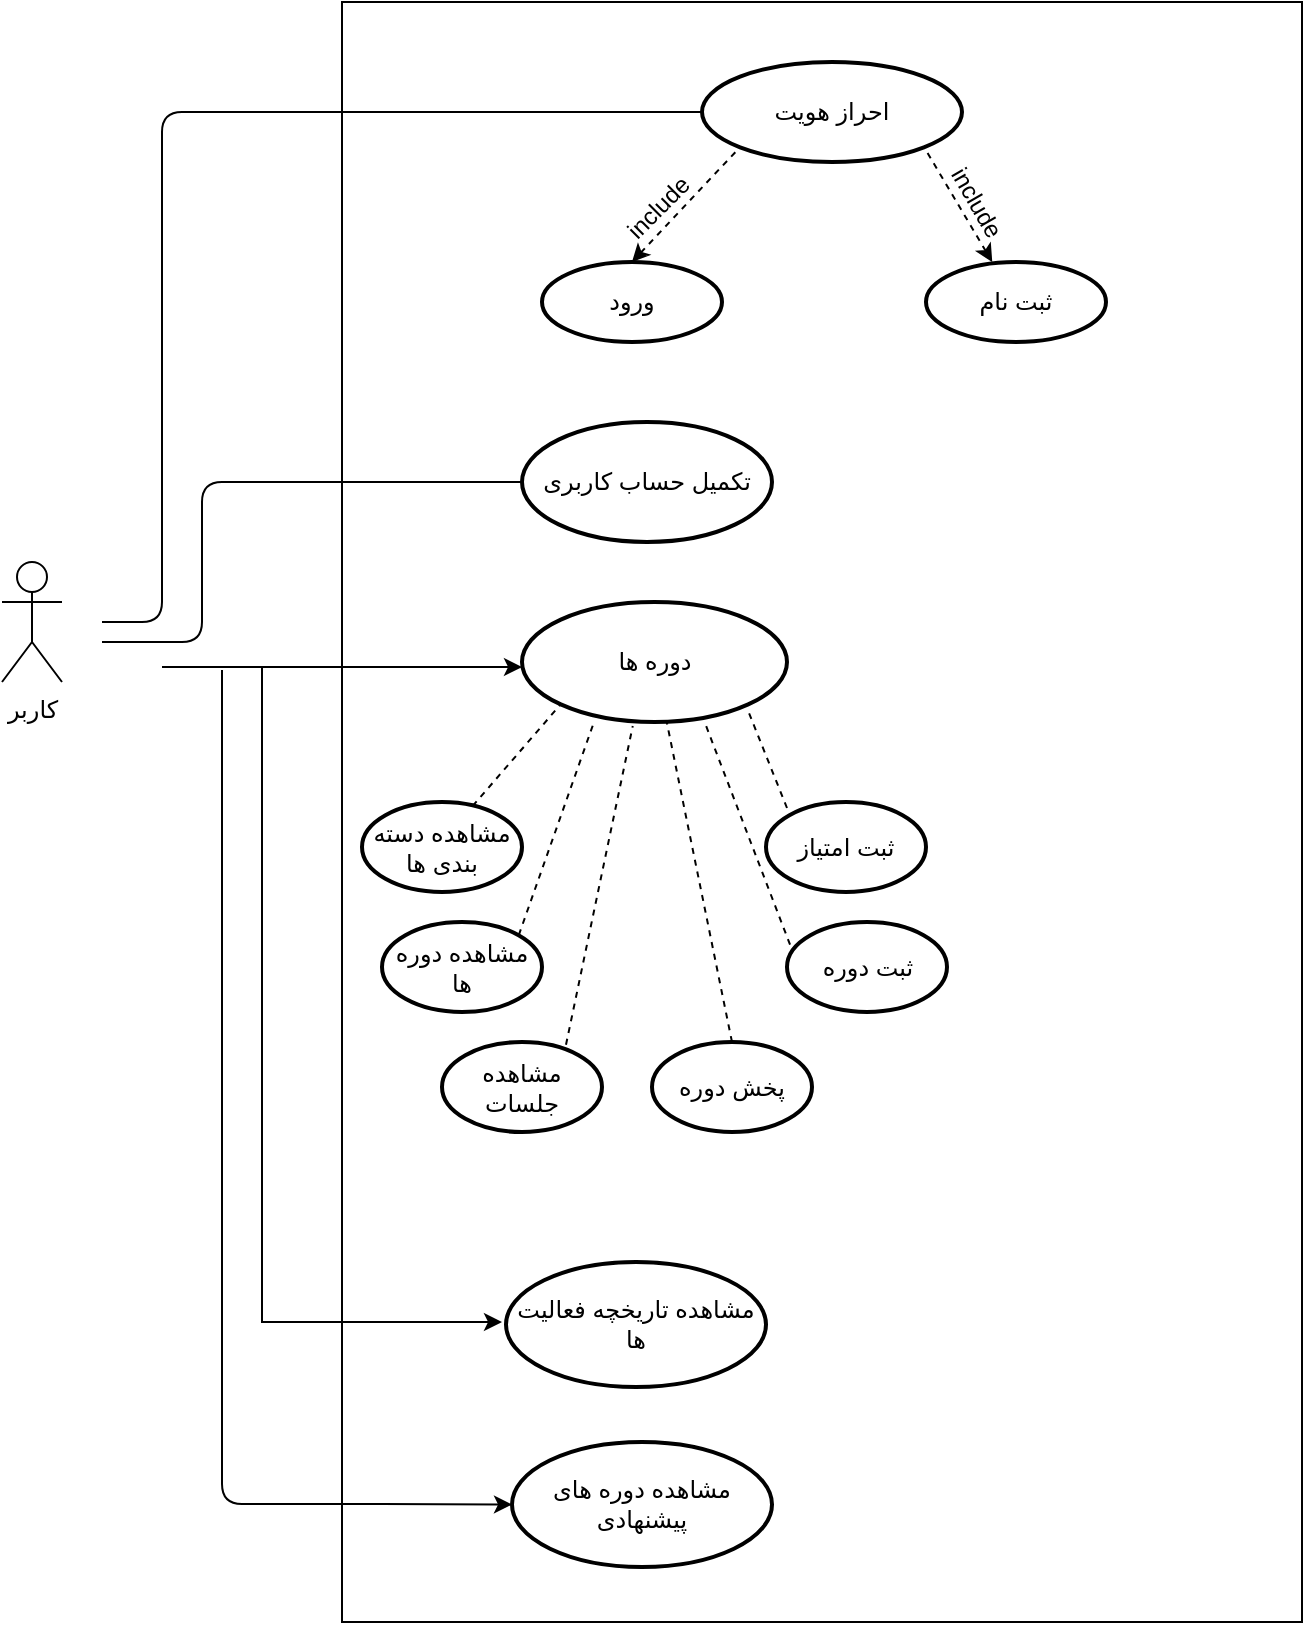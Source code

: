 <mxfile version="14.8.0" type="github">
  <diagram id="X7u0g1ZM7QvqLgqPCPlT" name="Page-1">
    <mxGraphModel dx="782" dy="436" grid="1" gridSize="10" guides="1" tooltips="1" connect="1" arrows="1" fold="1" page="1" pageScale="1" pageWidth="850" pageHeight="1100" math="0" shadow="0">
      <root>
        <mxCell id="0" />
        <mxCell id="1" parent="0" />
        <mxCell id="olIbsoz4N34cVF9OGXnP-1" value="کاربر" style="shape=umlActor;verticalLabelPosition=bottom;verticalAlign=top;html=1;outlineConnect=0;" parent="1" vertex="1">
          <mxGeometry x="60" y="300" width="30" height="60" as="geometry" />
        </mxCell>
        <mxCell id="olIbsoz4N34cVF9OGXnP-3" value="" style="verticalLabelPosition=bottom;verticalAlign=top;html=1;shape=mxgraph.basic.rect;fillColor2=none;strokeWidth=1;size=20;indent=5;direction=south;" parent="1" vertex="1">
          <mxGeometry x="230" y="20" width="480" height="810" as="geometry" />
        </mxCell>
        <mxCell id="olIbsoz4N34cVF9OGXnP-5" value="احراز هویت" style="strokeWidth=2;html=1;shape=mxgraph.flowchart.start_1;whiteSpace=wrap;" parent="1" vertex="1">
          <mxGeometry x="410" y="50" width="130" height="50" as="geometry" />
        </mxCell>
        <mxCell id="olIbsoz4N34cVF9OGXnP-6" value="ورود" style="strokeWidth=2;html=1;shape=mxgraph.flowchart.start_1;whiteSpace=wrap;" parent="1" vertex="1">
          <mxGeometry x="330" y="150" width="90" height="40" as="geometry" />
        </mxCell>
        <mxCell id="olIbsoz4N34cVF9OGXnP-7" value="ثبت نام" style="strokeWidth=2;html=1;shape=mxgraph.flowchart.start_1;whiteSpace=wrap;" parent="1" vertex="1">
          <mxGeometry x="522" y="150" width="90" height="40" as="geometry" />
        </mxCell>
        <mxCell id="olIbsoz4N34cVF9OGXnP-9" value="" style="endArrow=none;dashed=1;html=1;exitX=0.5;exitY=0;exitDx=0;exitDy=0;exitPerimeter=0;entryX=0.145;entryY=0.855;entryDx=0;entryDy=0;entryPerimeter=0;startArrow=classic;startFill=1;" parent="1" source="olIbsoz4N34cVF9OGXnP-6" target="olIbsoz4N34cVF9OGXnP-5" edge="1">
          <mxGeometry width="50" height="50" relative="1" as="geometry">
            <mxPoint x="300" y="140" as="sourcePoint" />
            <mxPoint x="340" y="90" as="targetPoint" />
          </mxGeometry>
        </mxCell>
        <mxCell id="olIbsoz4N34cVF9OGXnP-15" value="" style="endArrow=none;dashed=1;html=1;entryX=0.855;entryY=0.855;entryDx=0;entryDy=0;entryPerimeter=0;startArrow=classic;startFill=1;" parent="1" target="olIbsoz4N34cVF9OGXnP-5" edge="1" source="olIbsoz4N34cVF9OGXnP-7">
          <mxGeometry width="50" height="50" relative="1" as="geometry">
            <mxPoint x="455" y="150" as="sourcePoint" />
            <mxPoint x="425" y="90" as="targetPoint" />
          </mxGeometry>
        </mxCell>
        <mxCell id="olIbsoz4N34cVF9OGXnP-16" value="include" style="text;html=1;resizable=0;autosize=1;align=center;verticalAlign=middle;points=[];fillColor=none;strokeColor=none;rounded=0;rotation=-45;direction=east;" parent="1" vertex="1">
          <mxGeometry x="363.25" y="113" width="50" height="20" as="geometry" />
        </mxCell>
        <mxCell id="olIbsoz4N34cVF9OGXnP-18" value="include" style="text;html=1;resizable=0;autosize=1;align=center;verticalAlign=middle;points=[];fillColor=none;strokeColor=none;rounded=0;rotation=60;" parent="1" vertex="1">
          <mxGeometry x="522" y="110" width="50" height="20" as="geometry" />
        </mxCell>
        <mxCell id="olIbsoz4N34cVF9OGXnP-20" value="مشاهده تاریخچه فعالیت ها" style="strokeWidth=2;html=1;shape=mxgraph.flowchart.start_1;whiteSpace=wrap;" parent="1" vertex="1">
          <mxGeometry x="312" y="650" width="130" height="62.5" as="geometry" />
        </mxCell>
        <mxCell id="olIbsoz4N34cVF9OGXnP-21" value="دوره ها" style="strokeWidth=2;html=1;shape=mxgraph.flowchart.start_1;whiteSpace=wrap;" parent="1" vertex="1">
          <mxGeometry x="320" y="320" width="132.5" height="60" as="geometry" />
        </mxCell>
        <mxCell id="LyJIlv4ja3EHjR3H1L-G-11" style="edgeStyle=orthogonalEdgeStyle;rounded=0;orthogonalLoop=1;jettySize=auto;html=1;" parent="1" edge="1">
          <mxGeometry relative="1" as="geometry">
            <mxPoint x="310" y="680" as="targetPoint" />
            <mxPoint x="150" y="352.5" as="sourcePoint" />
            <Array as="points">
              <mxPoint x="190" y="353" />
              <mxPoint x="190" y="680" />
            </Array>
          </mxGeometry>
        </mxCell>
        <mxCell id="LyJIlv4ja3EHjR3H1L-G-13" style="edgeStyle=orthogonalEdgeStyle;rounded=0;orthogonalLoop=1;jettySize=auto;html=1;" parent="1" edge="1" target="olIbsoz4N34cVF9OGXnP-21">
          <mxGeometry relative="1" as="geometry">
            <mxPoint x="320" y="402.5" as="targetPoint" />
            <mxPoint x="140" y="352.5" as="sourcePoint" />
            <Array as="points">
              <mxPoint x="280" y="353" />
              <mxPoint x="280" y="353" />
            </Array>
          </mxGeometry>
        </mxCell>
        <mxCell id="LyJIlv4ja3EHjR3H1L-G-17" value="تکمیل حساب کاربری" style="strokeWidth=2;html=1;shape=mxgraph.flowchart.start_1;whiteSpace=wrap;" parent="1" vertex="1">
          <mxGeometry x="320" y="230" width="125" height="60" as="geometry" />
        </mxCell>
        <mxCell id="vxXHG65kIwdeOqSpCGjx-2" value="مشاهده دوره های پیشنهادی" style="strokeWidth=2;html=1;shape=mxgraph.flowchart.start_1;whiteSpace=wrap;" vertex="1" parent="1">
          <mxGeometry x="315" y="740" width="130" height="62.5" as="geometry" />
        </mxCell>
        <mxCell id="vxXHG65kIwdeOqSpCGjx-3" value="" style="endArrow=classic;html=1;entryX=0;entryY=0.5;entryDx=0;entryDy=0;entryPerimeter=0;" edge="1" parent="1" target="vxXHG65kIwdeOqSpCGjx-2">
          <mxGeometry width="50" height="50" relative="1" as="geometry">
            <mxPoint x="170" y="354" as="sourcePoint" />
            <mxPoint x="322.73" y="554" as="targetPoint" />
            <Array as="points">
              <mxPoint x="170" y="771" />
              <mxPoint x="240" y="771" />
            </Array>
          </mxGeometry>
        </mxCell>
        <mxCell id="vxXHG65kIwdeOqSpCGjx-4" value="مشاهده دسته بندی ها" style="strokeWidth=2;html=1;shape=mxgraph.flowchart.start_1;whiteSpace=wrap;" vertex="1" parent="1">
          <mxGeometry x="240" y="420" width="80" height="45" as="geometry" />
        </mxCell>
        <mxCell id="vxXHG65kIwdeOqSpCGjx-5" value="مشاهده دوره ها" style="strokeWidth=2;html=1;shape=mxgraph.flowchart.start_1;whiteSpace=wrap;" vertex="1" parent="1">
          <mxGeometry x="250" y="480" width="80" height="45" as="geometry" />
        </mxCell>
        <mxCell id="vxXHG65kIwdeOqSpCGjx-6" value="ثبت امتیاز" style="strokeWidth=2;html=1;shape=mxgraph.flowchart.start_1;whiteSpace=wrap;" vertex="1" parent="1">
          <mxGeometry x="442" y="420" width="80" height="45" as="geometry" />
        </mxCell>
        <mxCell id="vxXHG65kIwdeOqSpCGjx-7" value="ثبت دوره" style="strokeWidth=2;html=1;shape=mxgraph.flowchart.start_1;whiteSpace=wrap;" vertex="1" parent="1">
          <mxGeometry x="452.5" y="480" width="80" height="45" as="geometry" />
        </mxCell>
        <mxCell id="vxXHG65kIwdeOqSpCGjx-8" value="مشاهده جلسات" style="strokeWidth=2;html=1;shape=mxgraph.flowchart.start_1;whiteSpace=wrap;" vertex="1" parent="1">
          <mxGeometry x="280" y="540" width="80" height="45" as="geometry" />
        </mxCell>
        <mxCell id="vxXHG65kIwdeOqSpCGjx-9" value="پخش دوره" style="strokeWidth=2;html=1;shape=mxgraph.flowchart.start_1;whiteSpace=wrap;" vertex="1" parent="1">
          <mxGeometry x="385" y="540" width="80" height="45" as="geometry" />
        </mxCell>
        <mxCell id="vxXHG65kIwdeOqSpCGjx-11" value="" style="endArrow=none;dashed=1;html=1;entryX=0.855;entryY=0.855;entryDx=0;entryDy=0;entryPerimeter=0;" edge="1" parent="1">
          <mxGeometry width="50" height="50" relative="1" as="geometry">
            <mxPoint x="452.5" y="423" as="sourcePoint" />
            <mxPoint x="432.5" y="373" as="targetPoint" />
          </mxGeometry>
        </mxCell>
        <mxCell id="vxXHG65kIwdeOqSpCGjx-12" value="" style="endArrow=none;dashed=1;html=1;entryX=0.145;entryY=0.855;entryDx=0;entryDy=0;entryPerimeter=0;exitX=0.692;exitY=0.044;exitDx=0;exitDy=0;exitPerimeter=0;" edge="1" parent="1" source="vxXHG65kIwdeOqSpCGjx-4" target="olIbsoz4N34cVF9OGXnP-21">
          <mxGeometry width="50" height="50" relative="1" as="geometry">
            <mxPoint x="378.85" y="437.25" as="sourcePoint" />
            <mxPoint x="350.0" y="380" as="targetPoint" />
            <Array as="points" />
          </mxGeometry>
        </mxCell>
        <mxCell id="vxXHG65kIwdeOqSpCGjx-13" value="" style="endArrow=none;dashed=1;html=1;entryX=0.689;entryY=1;entryDx=0;entryDy=0;entryPerimeter=0;exitX=0.019;exitY=0.252;exitDx=0;exitDy=0;exitPerimeter=0;" edge="1" parent="1" source="vxXHG65kIwdeOqSpCGjx-7" target="olIbsoz4N34cVF9OGXnP-21">
          <mxGeometry width="50" height="50" relative="1" as="geometry">
            <mxPoint x="424.85" y="437.25" as="sourcePoint" />
            <mxPoint x="396.0" y="380" as="targetPoint" />
            <Array as="points" />
          </mxGeometry>
        </mxCell>
        <mxCell id="vxXHG65kIwdeOqSpCGjx-14" value="" style="endArrow=none;dashed=1;html=1;exitX=0.5;exitY=0;exitDx=0;exitDy=0;exitPerimeter=0;" edge="1" parent="1" source="vxXHG65kIwdeOqSpCGjx-9" target="olIbsoz4N34cVF9OGXnP-21">
          <mxGeometry width="50" height="50" relative="1" as="geometry">
            <mxPoint x="410" y="437.25" as="sourcePoint" />
            <mxPoint x="381.15" y="380" as="targetPoint" />
          </mxGeometry>
        </mxCell>
        <mxCell id="vxXHG65kIwdeOqSpCGjx-15" value="" style="endArrow=none;dashed=1;html=1;exitX=0.855;exitY=0.145;exitDx=0;exitDy=0;exitPerimeter=0;" edge="1" parent="1" source="vxXHG65kIwdeOqSpCGjx-5">
          <mxGeometry width="50" height="50" relative="1" as="geometry">
            <mxPoint x="385" y="427.25" as="sourcePoint" />
            <mxPoint x="356" y="380" as="targetPoint" />
          </mxGeometry>
        </mxCell>
        <mxCell id="vxXHG65kIwdeOqSpCGjx-16" value="" style="endArrow=none;dashed=1;html=1;entryX=0.418;entryY=1.033;entryDx=0;entryDy=0;entryPerimeter=0;exitX=0.775;exitY=0.03;exitDx=0;exitDy=0;exitPerimeter=0;" edge="1" parent="1" source="vxXHG65kIwdeOqSpCGjx-8" target="olIbsoz4N34cVF9OGXnP-21">
          <mxGeometry width="50" height="50" relative="1" as="geometry">
            <mxPoint x="391.42" y="480" as="sourcePoint" />
            <mxPoint x="362.57" y="422.75" as="targetPoint" />
          </mxGeometry>
        </mxCell>
        <mxCell id="vxXHG65kIwdeOqSpCGjx-18" value="" style="endArrow=none;html=1;entryX=0;entryY=0.5;entryDx=0;entryDy=0;entryPerimeter=0;" edge="1" parent="1" target="olIbsoz4N34cVF9OGXnP-5">
          <mxGeometry width="50" height="50" relative="1" as="geometry">
            <mxPoint x="110" y="330" as="sourcePoint" />
            <mxPoint x="160" y="280" as="targetPoint" />
            <Array as="points">
              <mxPoint x="140" y="330" />
              <mxPoint x="140" y="200" />
              <mxPoint x="140" y="75" />
            </Array>
          </mxGeometry>
        </mxCell>
        <mxCell id="vxXHG65kIwdeOqSpCGjx-20" value="" style="endArrow=none;html=1;entryX=0;entryY=0.5;entryDx=0;entryDy=0;entryPerimeter=0;" edge="1" parent="1" target="LyJIlv4ja3EHjR3H1L-G-17">
          <mxGeometry width="50" height="50" relative="1" as="geometry">
            <mxPoint x="110" y="340" as="sourcePoint" />
            <mxPoint x="400" y="160" as="targetPoint" />
            <Array as="points">
              <mxPoint x="160" y="340" />
              <mxPoint x="160" y="260" />
            </Array>
          </mxGeometry>
        </mxCell>
      </root>
    </mxGraphModel>
  </diagram>
</mxfile>
